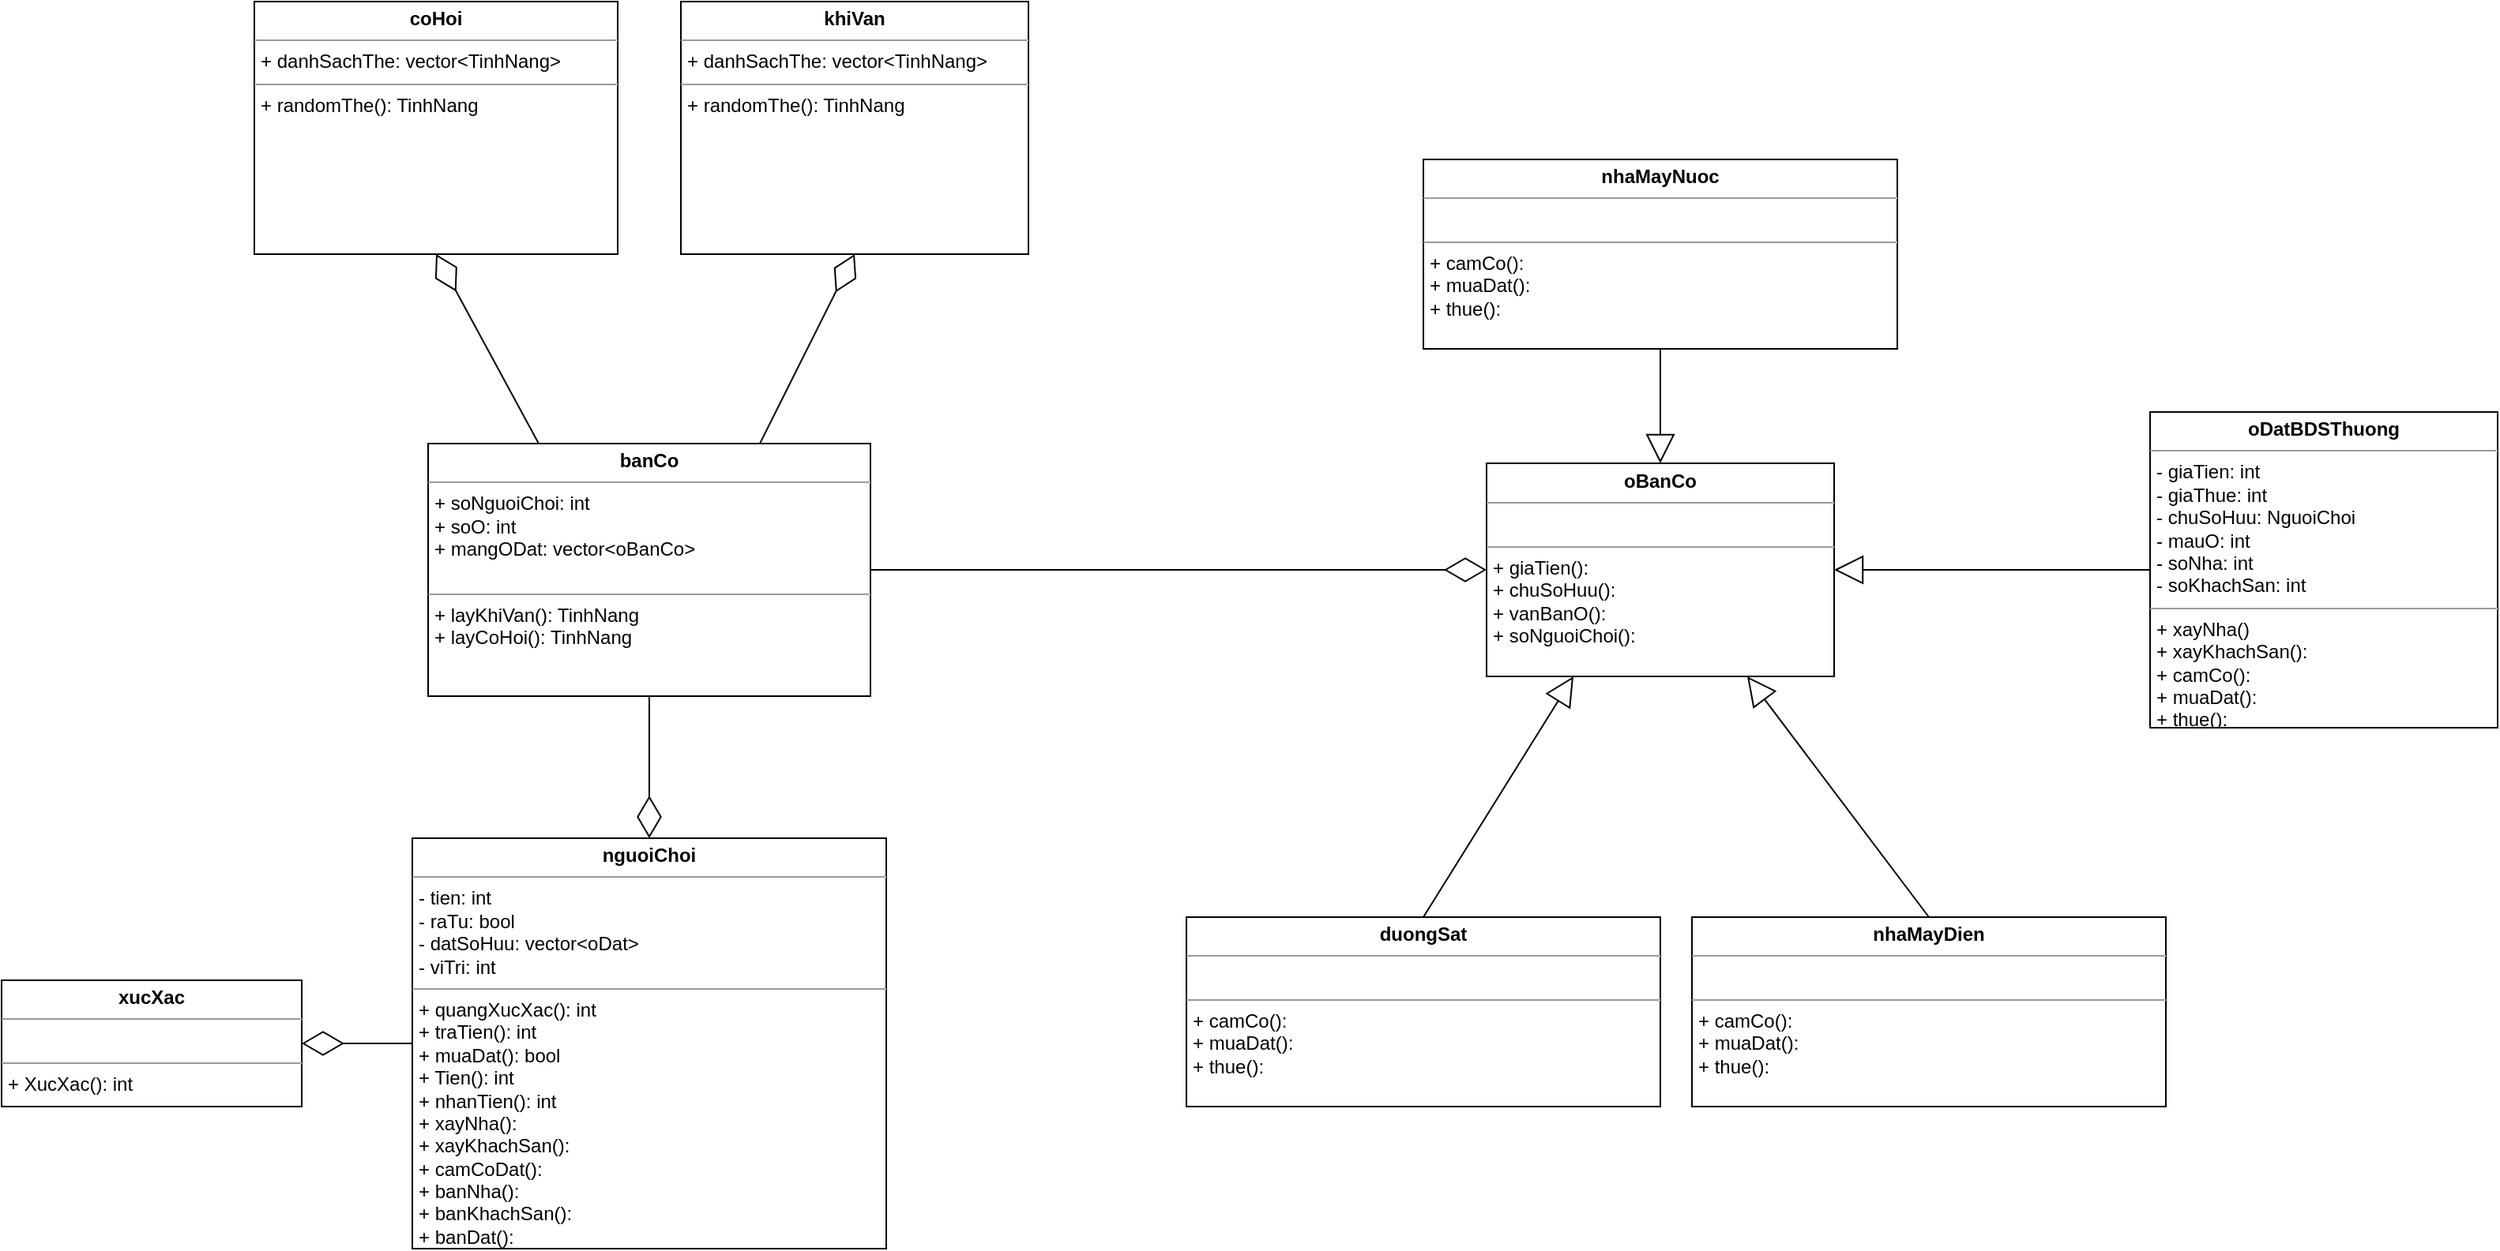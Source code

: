 <mxfile version="15.7.3" type="device"><diagram id="cyfMYq84k2CTIQuD9w5t" name="Page-1"><mxGraphModel dx="2628" dy="1917" grid="1" gridSize="10" guides="1" tooltips="1" connect="1" arrows="1" fold="1" page="1" pageScale="1" pageWidth="850" pageHeight="1100" math="0" shadow="0"><root><mxCell id="0"/><mxCell id="1" parent="0"/><mxCell id="1QrdhXeiI7KTi9AVfx4v-1" value="&lt;p style=&quot;margin: 0px ; margin-top: 4px ; text-align: center&quot;&gt;&lt;b&gt;banCo&lt;/b&gt;&lt;/p&gt;&lt;hr size=&quot;1&quot;&gt;&lt;p style=&quot;margin: 0px ; margin-left: 4px&quot;&gt;+ soNguoiChoi: int&lt;/p&gt;&lt;p style=&quot;margin: 0px ; margin-left: 4px&quot;&gt;+ soO: int&lt;/p&gt;&lt;p style=&quot;margin: 0px ; margin-left: 4px&quot;&gt;+ mangODat: vector&amp;lt;oBanCo&amp;gt;&lt;/p&gt;&lt;p style=&quot;margin: 0px ; margin-left: 4px&quot;&gt;&lt;br&gt;&lt;/p&gt;&lt;hr size=&quot;1&quot;&gt;&lt;p style=&quot;margin: 0px ; margin-left: 4px&quot;&gt;+ layKhiVan(): TinhNang&lt;/p&gt;&lt;p style=&quot;margin: 0px ; margin-left: 4px&quot;&gt;+ layCoHoi(): TinhNang&lt;/p&gt;&lt;p style=&quot;margin: 0px ; margin-left: 4px&quot;&gt;&lt;br&gt;&lt;/p&gt;" style="verticalAlign=top;align=left;overflow=fill;fontSize=12;fontFamily=Helvetica;html=1;" parent="1" vertex="1"><mxGeometry x="-40" y="-120" width="280" height="160" as="geometry"/></mxCell><mxCell id="1QrdhXeiI7KTi9AVfx4v-2" value="&lt;p style=&quot;margin: 0px ; margin-top: 4px ; text-align: center&quot;&gt;&lt;b&gt;oBanCo&lt;/b&gt;&lt;/p&gt;&lt;hr size=&quot;1&quot;&gt;&lt;p style=&quot;margin: 0px ; margin-left: 4px&quot;&gt;&lt;br&gt;&lt;/p&gt;&lt;hr size=&quot;1&quot;&gt;&lt;p style=&quot;margin: 0px ; margin-left: 4px&quot;&gt;&lt;span&gt;+ giaTien():&lt;/span&gt;&lt;br&gt;&lt;/p&gt;&lt;p style=&quot;margin: 0px ; margin-left: 4px&quot;&gt;+ chuSoHuu():&lt;/p&gt;&lt;p style=&quot;margin: 0px ; margin-left: 4px&quot;&gt;+ vanBanO():&lt;/p&gt;&lt;p style=&quot;margin: 0px ; margin-left: 4px&quot;&gt;+ soNguoiChoi():&lt;/p&gt;&lt;p style=&quot;margin: 0px ; margin-left: 4px&quot;&gt;&lt;br&gt;&lt;/p&gt;" style="verticalAlign=top;align=left;overflow=fill;fontSize=12;fontFamily=Helvetica;html=1;" parent="1" vertex="1"><mxGeometry x="630" y="-107.5" width="220" height="135" as="geometry"/></mxCell><mxCell id="1QrdhXeiI7KTi9AVfx4v-3" value="&lt;p style=&quot;margin: 0px ; margin-top: 4px ; text-align: center&quot;&gt;&lt;b&gt;nguoiChoi&lt;/b&gt;&lt;/p&gt;&lt;hr size=&quot;1&quot;&gt;&lt;p style=&quot;margin: 0px ; margin-left: 4px&quot;&gt;- tien: int&lt;/p&gt;&lt;p style=&quot;margin: 0px ; margin-left: 4px&quot;&gt;- raTu: bool&lt;/p&gt;&lt;p style=&quot;margin: 0px ; margin-left: 4px&quot;&gt;- datSoHuu: vector&amp;lt;oDat&amp;gt;&lt;/p&gt;&lt;p style=&quot;margin: 0px ; margin-left: 4px&quot;&gt;- viTri: int&lt;/p&gt;&lt;hr size=&quot;1&quot;&gt;&lt;p style=&quot;margin: 0px ; margin-left: 4px&quot;&gt;+ quangXucXac(): int&lt;/p&gt;&lt;p style=&quot;margin: 0px ; margin-left: 4px&quot;&gt;+ traTien(): int&lt;/p&gt;&lt;p style=&quot;margin: 0px ; margin-left: 4px&quot;&gt;+ muaDat(): bool&lt;/p&gt;&lt;p style=&quot;margin: 0px ; margin-left: 4px&quot;&gt;+ Tien(): int&lt;/p&gt;&lt;p style=&quot;margin: 0px ; margin-left: 4px&quot;&gt;+ nhanTien(): int&lt;/p&gt;&lt;p style=&quot;margin: 0px ; margin-left: 4px&quot;&gt;+ xayNha():&lt;/p&gt;&lt;p style=&quot;margin: 0px ; margin-left: 4px&quot;&gt;+ xayKhachSan():&lt;/p&gt;&lt;p style=&quot;margin: 0px ; margin-left: 4px&quot;&gt;+ camCoDat():&lt;/p&gt;&lt;p style=&quot;margin: 0px ; margin-left: 4px&quot;&gt;+ banNha():&lt;/p&gt;&lt;p style=&quot;margin: 0px ; margin-left: 4px&quot;&gt;+ banKhachSan():&lt;/p&gt;&lt;p style=&quot;margin: 0px ; margin-left: 4px&quot;&gt;+ banDat():&lt;/p&gt;&lt;p style=&quot;margin: 0px ; margin-left: 4px&quot;&gt;&lt;br&gt;&lt;/p&gt;&lt;p style=&quot;margin: 0px ; margin-left: 4px&quot;&gt;&lt;br&gt;&lt;/p&gt;" style="verticalAlign=top;align=left;overflow=fill;fontSize=12;fontFamily=Helvetica;html=1;" parent="1" vertex="1"><mxGeometry x="-50" y="130" width="300" height="260" as="geometry"/></mxCell><mxCell id="1QrdhXeiI7KTi9AVfx4v-4" value="&lt;p style=&quot;margin: 0px ; margin-top: 4px ; text-align: center&quot;&gt;&lt;b&gt;xucXac&lt;/b&gt;&lt;/p&gt;&lt;hr size=&quot;1&quot;&gt;&lt;p style=&quot;margin: 0px ; margin-left: 4px&quot;&gt;&lt;br&gt;&lt;/p&gt;&lt;hr size=&quot;1&quot;&gt;&lt;p style=&quot;margin: 0px ; margin-left: 4px&quot;&gt;+ XucXac(): int&lt;/p&gt;" style="verticalAlign=top;align=left;overflow=fill;fontSize=12;fontFamily=Helvetica;html=1;" parent="1" vertex="1"><mxGeometry x="-310" y="220" width="190" height="80" as="geometry"/></mxCell><mxCell id="1QrdhXeiI7KTi9AVfx4v-6" value="" style="endArrow=block;endSize=16;endFill=0;html=1;rounded=0;entryX=1;entryY=0.5;entryDx=0;entryDy=0;exitX=0;exitY=0.5;exitDx=0;exitDy=0;" parent="1" source="1QrdhXeiI7KTi9AVfx4v-8" target="1QrdhXeiI7KTi9AVfx4v-2" edge="1"><mxGeometry width="160" relative="1" as="geometry"><mxPoint x="590" y="610" as="sourcePoint"/><mxPoint x="440" y="610" as="targetPoint"/><Array as="points"/></mxGeometry></mxCell><mxCell id="1QrdhXeiI7KTi9AVfx4v-8" value="&lt;p style=&quot;margin: 0px ; margin-top: 4px ; text-align: center&quot;&gt;&lt;b&gt;oDatBDSThuong&lt;/b&gt;&lt;/p&gt;&lt;hr size=&quot;1&quot;&gt;&lt;p style=&quot;margin: 0px ; margin-left: 4px&quot;&gt;- giaTien: int&lt;/p&gt;&lt;p style=&quot;margin: 0px ; margin-left: 4px&quot;&gt;- giaThue: int&lt;/p&gt;&lt;p style=&quot;margin: 0px ; margin-left: 4px&quot;&gt;- chuSoHuu: NguoiChoi&lt;/p&gt;&lt;p style=&quot;margin: 0px ; margin-left: 4px&quot;&gt;- mauO: int&lt;/p&gt;&lt;p style=&quot;margin: 0px ; margin-left: 4px&quot;&gt;- soNha: int&lt;/p&gt;&lt;p style=&quot;margin: 0px ; margin-left: 4px&quot;&gt;- soKhachSan: int&amp;nbsp;&lt;/p&gt;&lt;hr size=&quot;1&quot;&gt;&lt;p style=&quot;margin: 0px ; margin-left: 4px&quot;&gt;+ xayNha()&lt;/p&gt;&lt;p style=&quot;margin: 0px ; margin-left: 4px&quot;&gt;+ xayKhachSan():&lt;/p&gt;&lt;p style=&quot;margin: 0px ; margin-left: 4px&quot;&gt;+ camCo():&lt;/p&gt;&lt;p style=&quot;margin: 0px ; margin-left: 4px&quot;&gt;+ muaDat():&lt;/p&gt;&lt;p style=&quot;margin: 0px ; margin-left: 4px&quot;&gt;+ thue():&lt;/p&gt;&lt;p style=&quot;margin: 0px ; margin-left: 4px&quot;&gt;&lt;br&gt;&lt;/p&gt;" style="verticalAlign=top;align=left;overflow=fill;fontSize=12;fontFamily=Helvetica;html=1;" parent="1" vertex="1"><mxGeometry x="1050" y="-140" width="220" height="200" as="geometry"/></mxCell><mxCell id="1QrdhXeiI7KTi9AVfx4v-9" value="&lt;p style=&quot;margin: 0px ; margin-top: 4px ; text-align: center&quot;&gt;&lt;b&gt;duongSat&lt;/b&gt;&lt;/p&gt;&lt;hr size=&quot;1&quot;&gt;&lt;p style=&quot;margin: 0px ; margin-left: 4px&quot;&gt;&lt;br&gt;&lt;/p&gt;&lt;hr size=&quot;1&quot;&gt;&lt;p style=&quot;margin: 0px ; margin-left: 4px&quot;&gt;&lt;span&gt;+ camCo():&lt;/span&gt;&lt;br&gt;&lt;/p&gt;&lt;p style=&quot;margin: 0px ; margin-left: 4px&quot;&gt;+ muaDat():&lt;/p&gt;&lt;p style=&quot;margin: 0px ; margin-left: 4px&quot;&gt;+ thue():&lt;/p&gt;&lt;p style=&quot;margin: 0px ; margin-left: 4px&quot;&gt;&lt;br&gt;&lt;/p&gt;" style="verticalAlign=top;align=left;overflow=fill;fontSize=12;fontFamily=Helvetica;html=1;" parent="1" vertex="1"><mxGeometry x="440" y="180" width="300" height="120" as="geometry"/></mxCell><mxCell id="1QrdhXeiI7KTi9AVfx4v-14" value="" style="endArrow=diamondThin;endFill=0;endSize=24;html=1;rounded=0;exitX=0.5;exitY=1;exitDx=0;exitDy=0;entryX=0.5;entryY=0;entryDx=0;entryDy=0;" parent="1" source="1QrdhXeiI7KTi9AVfx4v-1" target="1QrdhXeiI7KTi9AVfx4v-3" edge="1"><mxGeometry width="160" relative="1" as="geometry"><mxPoint x="100" y="90" as="sourcePoint"/><mxPoint x="160" y="90" as="targetPoint"/></mxGeometry></mxCell><mxCell id="1QrdhXeiI7KTi9AVfx4v-15" value="" style="endArrow=diamondThin;endFill=0;endSize=24;html=1;rounded=0;exitX=1;exitY=0.5;exitDx=0;exitDy=0;entryX=0;entryY=0.5;entryDx=0;entryDy=0;" parent="1" source="1QrdhXeiI7KTi9AVfx4v-1" target="1QrdhXeiI7KTi9AVfx4v-2" edge="1"><mxGeometry width="160" relative="1" as="geometry"><mxPoint x="190" y="290" as="sourcePoint"/><mxPoint x="190" y="390" as="targetPoint"/></mxGeometry></mxCell><mxCell id="1QrdhXeiI7KTi9AVfx4v-16" value="" style="endArrow=diamondThin;endFill=0;endSize=24;html=1;rounded=0;entryX=1;entryY=0.5;entryDx=0;entryDy=0;exitX=0;exitY=0.5;exitDx=0;exitDy=0;" parent="1" source="1QrdhXeiI7KTi9AVfx4v-3" target="1QrdhXeiI7KTi9AVfx4v-4" edge="1"><mxGeometry width="160" relative="1" as="geometry"><mxPoint x="-90" y="230" as="sourcePoint"/><mxPoint x="-60" y="290" as="targetPoint"/></mxGeometry></mxCell><mxCell id="1QrdhXeiI7KTi9AVfx4v-17" value="" style="endArrow=block;endSize=16;endFill=0;html=1;rounded=0;entryX=0.25;entryY=1;entryDx=0;entryDy=0;exitX=0.5;exitY=0;exitDx=0;exitDy=0;" parent="1" source="1QrdhXeiI7KTi9AVfx4v-9" target="1QrdhXeiI7KTi9AVfx4v-2" edge="1"><mxGeometry width="160" relative="1" as="geometry"><mxPoint x="310" y="245" as="sourcePoint"/><mxPoint x="310" y="150" as="targetPoint"/><Array as="points"/></mxGeometry></mxCell><mxCell id="1QrdhXeiI7KTi9AVfx4v-18" value="&lt;p style=&quot;margin: 0px ; margin-top: 4px ; text-align: center&quot;&gt;&lt;b&gt;nhaMayDien&lt;/b&gt;&lt;/p&gt;&lt;hr size=&quot;1&quot;&gt;&lt;p style=&quot;margin: 0px ; margin-left: 4px&quot;&gt;&lt;br&gt;&lt;/p&gt;&lt;hr size=&quot;1&quot;&gt;&lt;p style=&quot;margin: 0px ; margin-left: 4px&quot;&gt;&lt;span&gt;+ camCo():&lt;/span&gt;&lt;br&gt;&lt;/p&gt;&lt;p style=&quot;margin: 0px ; margin-left: 4px&quot;&gt;+ muaDat():&lt;/p&gt;&lt;p style=&quot;margin: 0px ; margin-left: 4px&quot;&gt;+ thue():&lt;/p&gt;&lt;p style=&quot;margin: 0px ; margin-left: 4px&quot;&gt;&lt;br&gt;&lt;/p&gt;" style="verticalAlign=top;align=left;overflow=fill;fontSize=12;fontFamily=Helvetica;html=1;" parent="1" vertex="1"><mxGeometry x="760" y="180" width="300" height="120" as="geometry"/></mxCell><mxCell id="1QrdhXeiI7KTi9AVfx4v-19" value="" style="endArrow=block;endSize=16;endFill=0;html=1;rounded=0;entryX=0.75;entryY=1;entryDx=0;entryDy=0;exitX=0.5;exitY=0;exitDx=0;exitDy=0;" parent="1" source="1QrdhXeiI7KTi9AVfx4v-18" target="1QrdhXeiI7KTi9AVfx4v-2" edge="1"><mxGeometry width="160" relative="1" as="geometry"><mxPoint x="600" y="320" as="sourcePoint"/><mxPoint x="675" y="85" as="targetPoint"/><Array as="points"/></mxGeometry></mxCell><mxCell id="1QrdhXeiI7KTi9AVfx4v-20" value="&lt;p style=&quot;margin: 0px ; margin-top: 4px ; text-align: center&quot;&gt;&lt;b&gt;nhaMayNuoc&lt;/b&gt;&lt;/p&gt;&lt;hr size=&quot;1&quot;&gt;&lt;p style=&quot;margin: 0px ; margin-left: 4px&quot;&gt;&lt;br&gt;&lt;/p&gt;&lt;hr size=&quot;1&quot;&gt;&lt;p style=&quot;margin: 0px ; margin-left: 4px&quot;&gt;&lt;span&gt;+ camCo():&lt;/span&gt;&lt;br&gt;&lt;/p&gt;&lt;p style=&quot;margin: 0px ; margin-left: 4px&quot;&gt;+ muaDat():&lt;/p&gt;&lt;p style=&quot;margin: 0px ; margin-left: 4px&quot;&gt;+ thue():&lt;/p&gt;&lt;p style=&quot;margin: 0px ; margin-left: 4px&quot;&gt;&lt;br&gt;&lt;/p&gt;" style="verticalAlign=top;align=left;overflow=fill;fontSize=12;fontFamily=Helvetica;html=1;" parent="1" vertex="1"><mxGeometry x="590" y="-300" width="300" height="120" as="geometry"/></mxCell><mxCell id="1QrdhXeiI7KTi9AVfx4v-21" value="" style="endArrow=block;endSize=16;endFill=0;html=1;rounded=0;entryX=0.5;entryY=0;entryDx=0;entryDy=0;exitX=0.5;exitY=1;exitDx=0;exitDy=0;" parent="1" source="1QrdhXeiI7KTi9AVfx4v-20" target="1QrdhXeiI7KTi9AVfx4v-2" edge="1"><mxGeometry width="160" relative="1" as="geometry"><mxPoint x="940" y="320" as="sourcePoint"/><mxPoint x="825" y="85" as="targetPoint"/><Array as="points"/></mxGeometry></mxCell><mxCell id="VU5D8l8FL3_-3w3Klui--1" value="&lt;p style=&quot;margin: 0px ; margin-top: 4px ; text-align: center&quot;&gt;&lt;b&gt;khiVan&lt;/b&gt;&lt;/p&gt;&lt;hr size=&quot;1&quot;&gt;&lt;p style=&quot;margin: 0px ; margin-left: 4px&quot;&gt;+ danhSachThe: vector&amp;lt;TinhNang&amp;gt;&lt;/p&gt;&lt;hr size=&quot;1&quot;&gt;&lt;p style=&quot;margin: 0px ; margin-left: 4px&quot;&gt;+ randomThe(): TinhNang&lt;/p&gt;&lt;p style=&quot;margin: 0px ; margin-left: 4px&quot;&gt;&lt;br&gt;&lt;/p&gt;" style="verticalAlign=top;align=left;overflow=fill;fontSize=12;fontFamily=Helvetica;html=1;" parent="1" vertex="1"><mxGeometry x="120" y="-400" width="220" height="160" as="geometry"/></mxCell><mxCell id="VU5D8l8FL3_-3w3Klui--2" value="" style="endArrow=diamondThin;endFill=0;endSize=24;html=1;rounded=0;exitX=0.75;exitY=0;exitDx=0;exitDy=0;entryX=0.5;entryY=1;entryDx=0;entryDy=0;" parent="1" source="1QrdhXeiI7KTi9AVfx4v-1" target="VU5D8l8FL3_-3w3Klui--1" edge="1"><mxGeometry width="160" relative="1" as="geometry"><mxPoint x="260" y="-20" as="sourcePoint"/><mxPoint x="600" y="-16.25" as="targetPoint"/></mxGeometry></mxCell><mxCell id="VU5D8l8FL3_-3w3Klui--3" value="&lt;p style=&quot;margin: 0px ; margin-top: 4px ; text-align: center&quot;&gt;&lt;b&gt;coHoi&lt;/b&gt;&lt;/p&gt;&lt;hr size=&quot;1&quot;&gt;&lt;p style=&quot;margin: 0px ; margin-left: 4px&quot;&gt;+ danhSachThe: vector&amp;lt;TinhNang&amp;gt;&lt;/p&gt;&lt;hr size=&quot;1&quot;&gt;&lt;p style=&quot;margin: 0px ; margin-left: 4px&quot;&gt;+ randomThe(): TinhNang&lt;/p&gt;&lt;p style=&quot;margin: 0px ; margin-left: 4px&quot;&gt;&lt;br&gt;&lt;/p&gt;" style="verticalAlign=top;align=left;overflow=fill;fontSize=12;fontFamily=Helvetica;html=1;" parent="1" vertex="1"><mxGeometry x="-150" y="-400" width="230" height="160" as="geometry"/></mxCell><mxCell id="VU5D8l8FL3_-3w3Klui--4" value="" style="endArrow=diamondThin;endFill=0;endSize=24;html=1;rounded=0;exitX=0.25;exitY=0;exitDx=0;exitDy=0;entryX=0.5;entryY=1;entryDx=0;entryDy=0;" parent="1" source="1QrdhXeiI7KTi9AVfx4v-1" target="VU5D8l8FL3_-3w3Klui--3" edge="1"><mxGeometry width="160" relative="1" as="geometry"><mxPoint x="-195" y="-120" as="sourcePoint"/><mxPoint x="230" y="-26.25" as="targetPoint"/></mxGeometry></mxCell></root></mxGraphModel></diagram></mxfile>